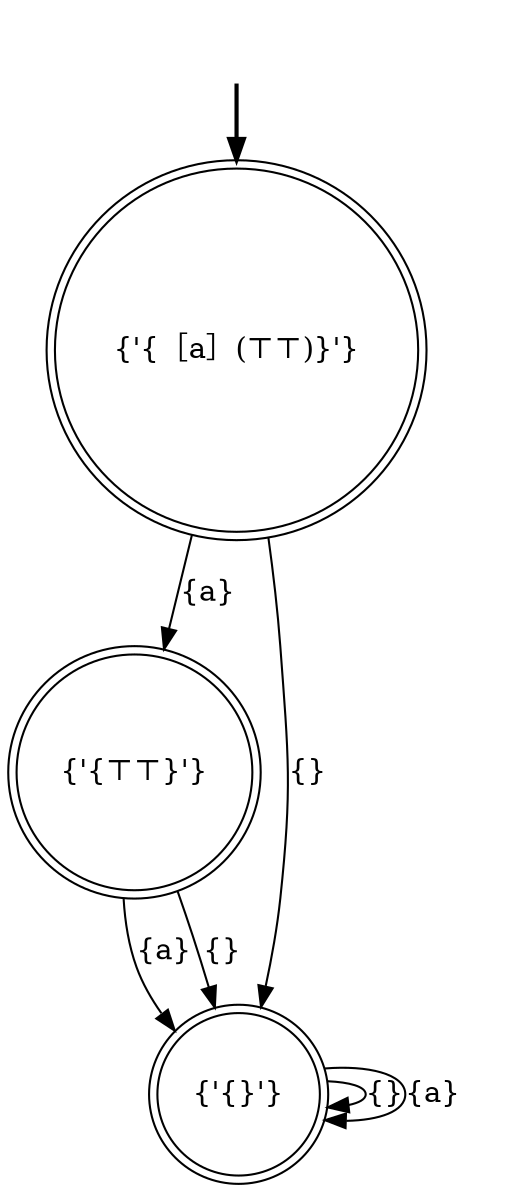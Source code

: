 digraph {
	fake [style=invisible]
	"{'{⊤⊤}'}" [shape=doublecircle]
	"{'{}'}" [shape=doublecircle]
	"{'{［a］(⊤⊤)}'}" [root=true shape=doublecircle]
	fake -> "{'{［a］(⊤⊤)}'}" [style=bold]
	"{'{}'}" -> "{'{}'}" [label="{}"]
	"{'{［a］(⊤⊤)}'}" -> "{'{}'}" [label="{}"]
	"{'{⊤⊤}'}" -> "{'{}'}" [label="{a}"]
	"{'{}'}" -> "{'{}'}" [label="{a}"]
	"{'{⊤⊤}'}" -> "{'{}'}" [label="{}"]
	"{'{［a］(⊤⊤)}'}" -> "{'{⊤⊤}'}" [label="{a}"]
}
